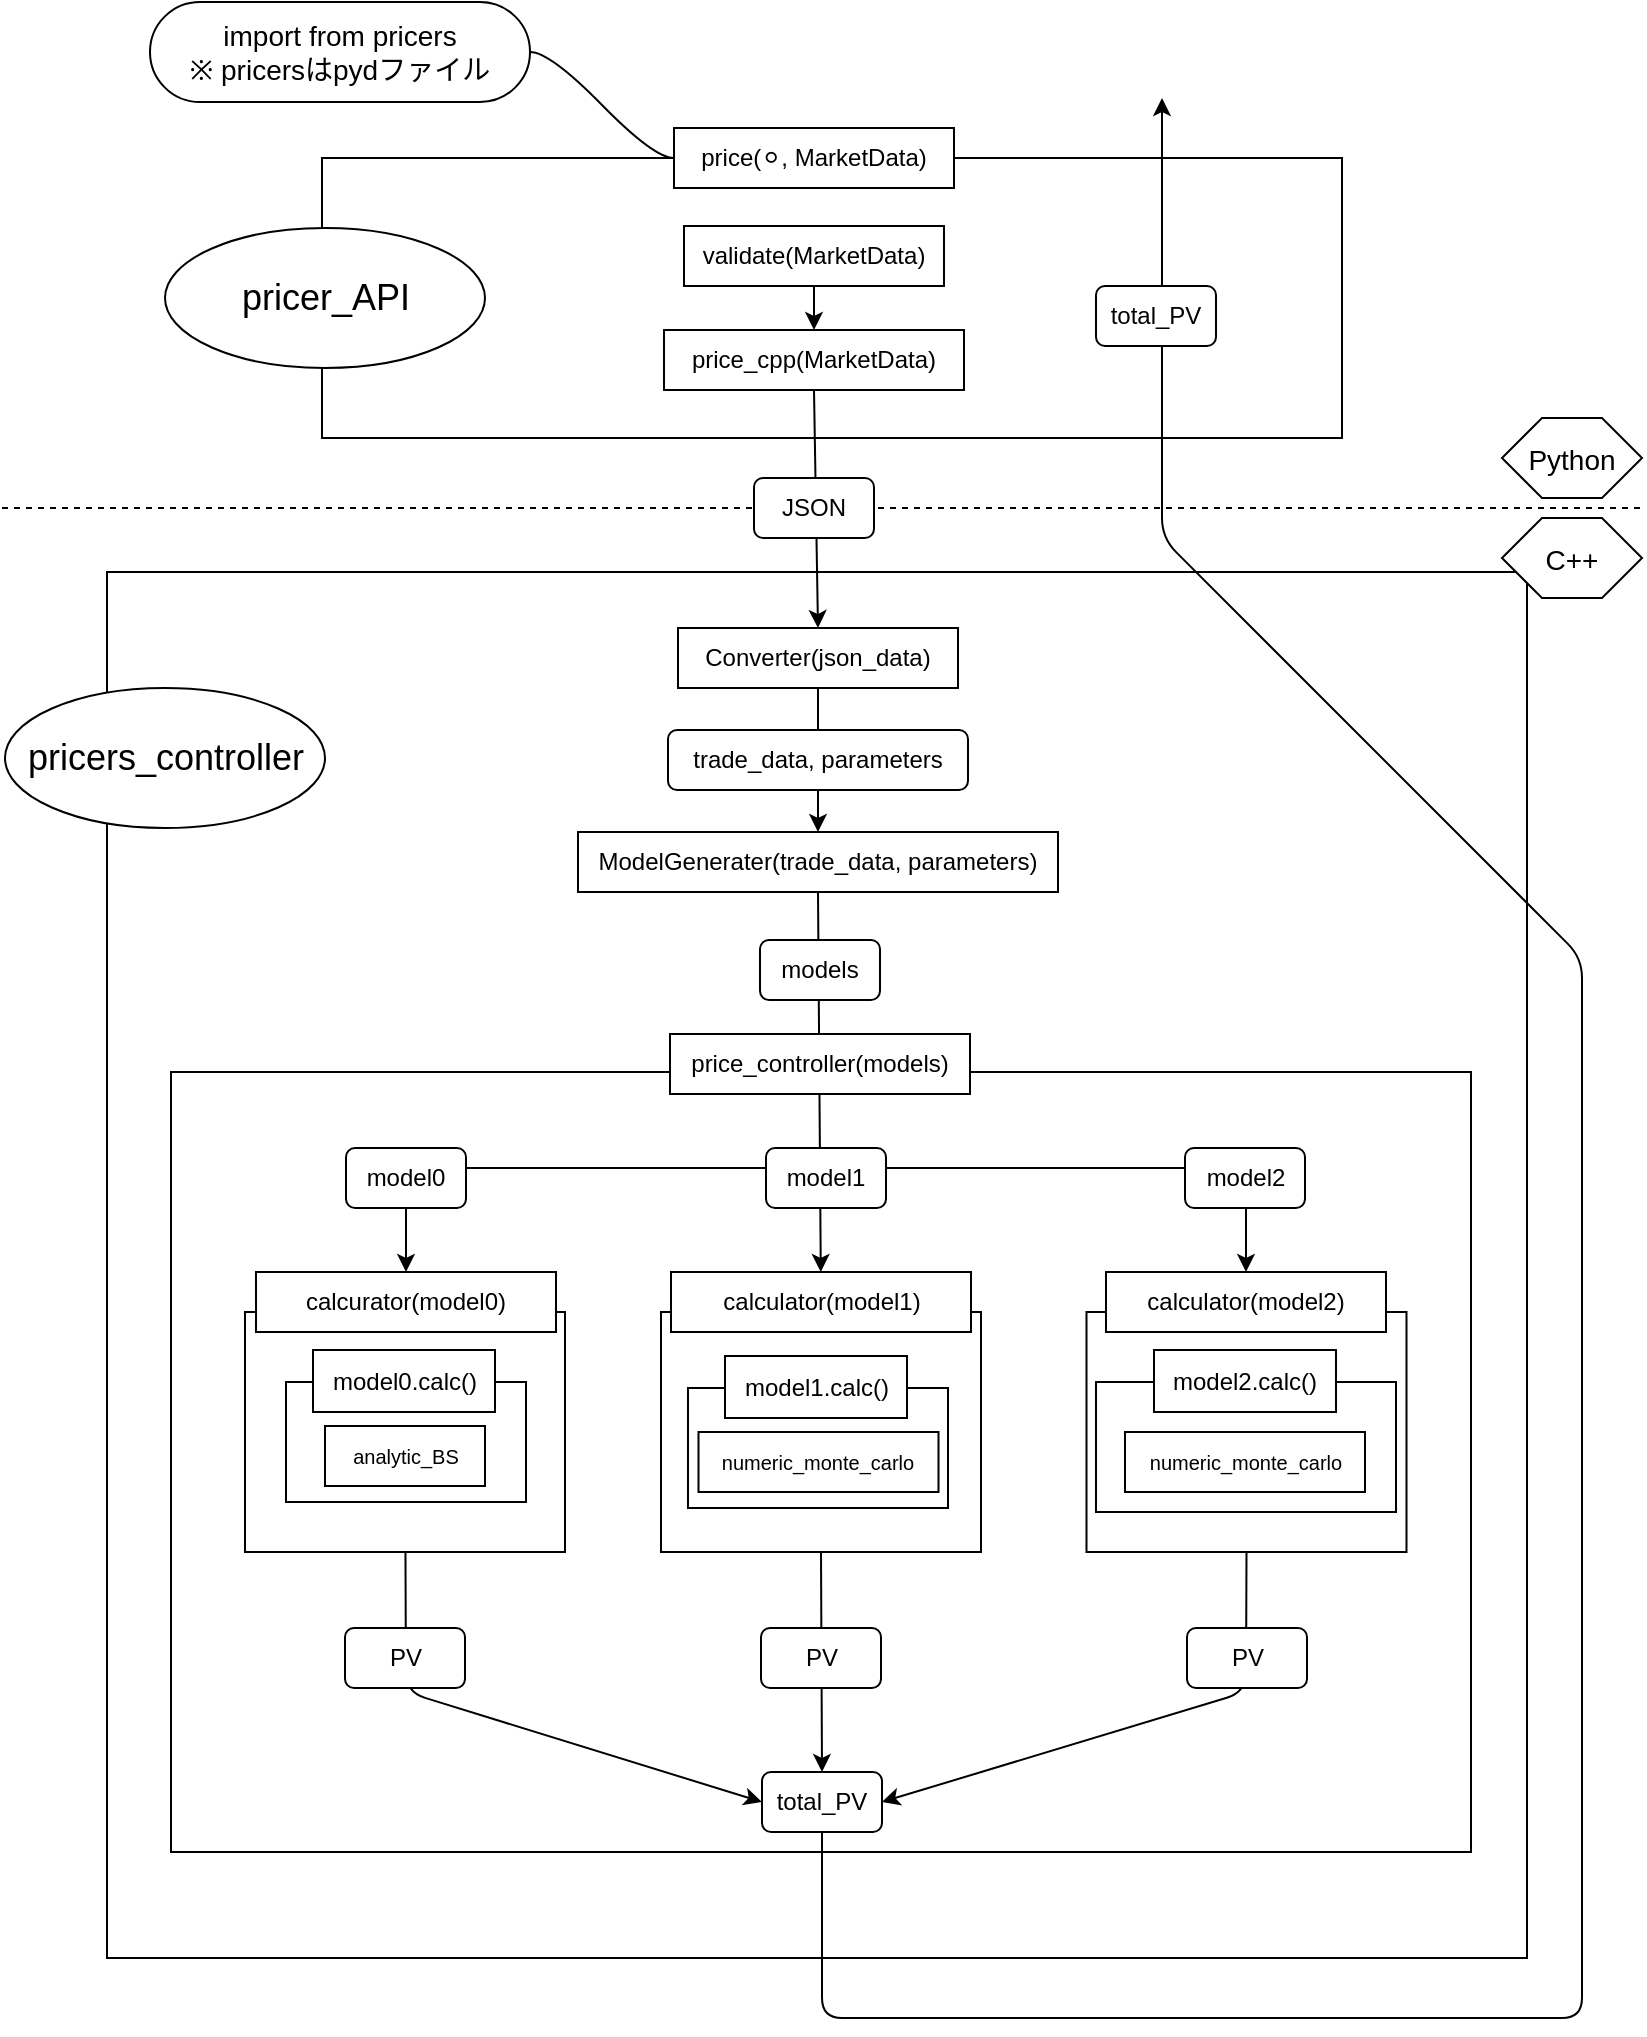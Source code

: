 <mxfile>
    <diagram id="OZI0xvSy2VrPQLJ-8ldm" name="ページ1">
        <mxGraphModel dx="2510" dy="1137" grid="1" gridSize="10" guides="1" tooltips="1" connect="1" arrows="1" fold="1" page="1" pageScale="1" pageWidth="827" pageHeight="1169" math="0" shadow="0">
            <root>
                <mxCell id="0"/>
                <mxCell id="1" parent="0"/>
                <mxCell id="22" value="" style="endArrow=none;dashed=1;html=1;fontSize=12;" edge="1" parent="1">
                    <mxGeometry width="50" height="50" relative="1" as="geometry">
                        <mxPoint y="273" as="sourcePoint"/>
                        <mxPoint x="820" y="273" as="targetPoint"/>
                    </mxGeometry>
                </mxCell>
                <mxCell id="5" value="" style="rounded=0;whiteSpace=wrap;html=1;fontSize=12;" vertex="1" parent="1">
                    <mxGeometry x="160" y="98" width="510" height="140" as="geometry"/>
                </mxCell>
                <mxCell id="3" value="&lt;font style=&quot;font-size: 12px;&quot;&gt;price(⚪︎, MarketData)&lt;/font&gt;" style="rounded=0;whiteSpace=wrap;html=1;" vertex="1" parent="1">
                    <mxGeometry x="336" y="83" width="140" height="30" as="geometry"/>
                </mxCell>
                <mxCell id="4" value="validate(MarketData)" style="rounded=0;whiteSpace=wrap;html=1;" vertex="1" parent="1">
                    <mxGeometry x="341" y="132" width="130" height="30" as="geometry"/>
                </mxCell>
                <mxCell id="6" value="price_cpp(MarketData)" style="rounded=0;whiteSpace=wrap;html=1;" vertex="1" parent="1">
                    <mxGeometry x="331" y="184" width="150" height="30" as="geometry"/>
                </mxCell>
                <mxCell id="7" value="" style="endArrow=classic;html=1;fontSize=12;exitX=0.5;exitY=1;exitDx=0;exitDy=0;entryX=0.5;entryY=0;entryDx=0;entryDy=0;" edge="1" parent="1" source="4" target="6">
                    <mxGeometry width="50" height="50" relative="1" as="geometry">
                        <mxPoint x="806" y="209" as="sourcePoint"/>
                        <mxPoint x="856" y="159" as="targetPoint"/>
                    </mxGeometry>
                </mxCell>
                <mxCell id="8" value="" style="rounded=0;whiteSpace=wrap;html=1;fontSize=12;" vertex="1" parent="1">
                    <mxGeometry x="52.5" y="305" width="710" height="693" as="geometry"/>
                </mxCell>
                <mxCell id="10" value="&lt;font style=&quot;font-size: 18px;&quot;&gt;pricers_controller&lt;/font&gt;" style="ellipse;whiteSpace=wrap;html=1;fontSize=12;" vertex="1" parent="1">
                    <mxGeometry x="1.5" y="363" width="160" height="70" as="geometry"/>
                </mxCell>
                <mxCell id="21" style="edgeStyle=none;html=1;exitX=0.5;exitY=1;exitDx=0;exitDy=0;entryX=0.5;entryY=0;entryDx=0;entryDy=0;fontSize=12;" edge="1" parent="1" source="9" target="20">
                    <mxGeometry relative="1" as="geometry"/>
                </mxCell>
                <mxCell id="9" value="Converter(json_data)" style="rounded=0;whiteSpace=wrap;html=1;" vertex="1" parent="1">
                    <mxGeometry x="338" y="333" width="140" height="30" as="geometry"/>
                </mxCell>
                <mxCell id="15" style="edgeStyle=none;html=1;exitX=0.5;exitY=1;exitDx=0;exitDy=0;fontSize=12;entryX=0.5;entryY=0;entryDx=0;entryDy=0;" edge="1" parent="1" source="6" target="9">
                    <mxGeometry relative="1" as="geometry"/>
                </mxCell>
                <mxCell id="48" value="" style="rounded=0;whiteSpace=wrap;html=1;strokeColor=#000000;fontSize=12;" vertex="1" parent="1">
                    <mxGeometry x="84.5" y="555" width="650" height="390" as="geometry"/>
                </mxCell>
                <mxCell id="18" value="JSON" style="rounded=1;whiteSpace=wrap;html=1;fontSize=12;" vertex="1" parent="1">
                    <mxGeometry x="376" y="258" width="60" height="30" as="geometry"/>
                </mxCell>
                <mxCell id="31" value="" style="rounded=0;whiteSpace=wrap;html=1;imageWidth=30;strokeColor=#000000;" vertex="1" parent="1">
                    <mxGeometry x="329.5" y="675" width="160" height="120" as="geometry"/>
                </mxCell>
                <mxCell id="20" value="ModelGenerater(trade_data, parameters)" style="rounded=0;whiteSpace=wrap;html=1;" vertex="1" parent="1">
                    <mxGeometry x="288" y="435" width="240" height="30" as="geometry"/>
                </mxCell>
                <mxCell id="23" value="calculator(model1)" style="rounded=0;whiteSpace=wrap;html=1;imageWidth=30;" vertex="1" parent="1">
                    <mxGeometry x="334.5" y="655" width="150" height="30" as="geometry"/>
                </mxCell>
                <mxCell id="30" value="" style="rounded=0;whiteSpace=wrap;html=1;imageWidth=30;strokeColor=#000000;" vertex="1" parent="1">
                    <mxGeometry x="121.5" y="675" width="160" height="120" as="geometry"/>
                </mxCell>
                <mxCell id="53" value="" style="rounded=0;whiteSpace=wrap;html=1;strokeColor=#000000;fontSize=12;" vertex="1" parent="1">
                    <mxGeometry x="142" y="710" width="120" height="60" as="geometry"/>
                </mxCell>
                <mxCell id="25" value="calcurator(model0)" style="rounded=0;whiteSpace=wrap;html=1;imageWidth=30;" vertex="1" parent="1">
                    <mxGeometry x="127" y="655" width="150" height="30" as="geometry"/>
                </mxCell>
                <mxCell id="27" value="&lt;font style=&quot;font-size: 10px;&quot;&gt;analytic_BS&lt;/font&gt;" style="rounded=0;whiteSpace=wrap;html=1;" vertex="1" parent="1">
                    <mxGeometry x="161.5" y="732" width="80" height="30" as="geometry"/>
                </mxCell>
                <mxCell id="55" value="" style="rounded=0;whiteSpace=wrap;html=1;strokeColor=#000000;fontSize=12;" vertex="1" parent="1">
                    <mxGeometry x="343" y="713" width="130" height="60" as="geometry"/>
                </mxCell>
                <mxCell id="32" value="" style="rounded=0;whiteSpace=wrap;html=1;imageWidth=30;strokeColor=#000000;" vertex="1" parent="1">
                    <mxGeometry x="542.25" y="675" width="160" height="120" as="geometry"/>
                </mxCell>
                <mxCell id="28" value="&lt;font style=&quot;font-size: 10px;&quot;&gt;numeric_monte_carlo&lt;/font&gt;" style="rounded=0;whiteSpace=wrap;html=1;" vertex="1" parent="1">
                    <mxGeometry x="348.25" y="735" width="120" height="30" as="geometry"/>
                </mxCell>
                <mxCell id="57" value="" style="rounded=0;whiteSpace=wrap;html=1;strokeColor=#000000;fontSize=12;" vertex="1" parent="1">
                    <mxGeometry x="547" y="710" width="150" height="65" as="geometry"/>
                </mxCell>
                <mxCell id="24" value="calculator(model2)" style="rounded=0;whiteSpace=wrap;html=1;imageWidth=30;" vertex="1" parent="1">
                    <mxGeometry x="552" y="655" width="140" height="30" as="geometry"/>
                </mxCell>
                <mxCell id="29" value="&lt;font style=&quot;font-size: 10px;&quot;&gt;numeric_monte_carlo&lt;/font&gt;" style="rounded=0;whiteSpace=wrap;html=1;" vertex="1" parent="1">
                    <mxGeometry x="561.5" y="735" width="120" height="30" as="geometry"/>
                </mxCell>
                <mxCell id="34" style="edgeStyle=none;html=1;entryX=0.5;entryY=0;entryDx=0;entryDy=0;fontSize=12;" edge="1" parent="1" target="25">
                    <mxGeometry relative="1" as="geometry">
                        <mxPoint x="414" y="603" as="sourcePoint"/>
                        <mxPoint x="418" y="535" as="targetPoint"/>
                        <Array as="points">
                            <mxPoint x="202" y="603"/>
                        </Array>
                    </mxGeometry>
                </mxCell>
                <mxCell id="36" style="edgeStyle=none;html=1;exitX=0.5;exitY=1;exitDx=0;exitDy=0;fontSize=12;" edge="1" parent="1" source="20" target="23">
                    <mxGeometry relative="1" as="geometry">
                        <mxPoint x="418" y="475" as="sourcePoint"/>
                        <mxPoint x="212" y="546" as="targetPoint"/>
                    </mxGeometry>
                </mxCell>
                <mxCell id="37" style="edgeStyle=none;html=1;fontSize=12;entryX=0.5;entryY=0;entryDx=0;entryDy=0;" edge="1" parent="1" target="24">
                    <mxGeometry relative="1" as="geometry">
                        <mxPoint x="412" y="603" as="sourcePoint"/>
                        <mxPoint x="419.238" y="636" as="targetPoint"/>
                        <Array as="points">
                            <mxPoint x="622" y="603"/>
                        </Array>
                    </mxGeometry>
                </mxCell>
                <mxCell id="41" value="" style="endArrow=classic;html=1;fontSize=12;entryX=0;entryY=0.5;entryDx=0;entryDy=0;" edge="1" parent="1" source="30" target="51">
                    <mxGeometry width="50" height="50" relative="1" as="geometry">
                        <mxPoint x="201.5" y="835" as="sourcePoint"/>
                        <mxPoint x="554" y="663" as="targetPoint"/>
                        <Array as="points">
                            <mxPoint x="202" y="865"/>
                        </Array>
                    </mxGeometry>
                </mxCell>
                <mxCell id="42" value="" style="endArrow=classic;html=1;fontSize=12;exitX=0.5;exitY=1;exitDx=0;exitDy=0;entryX=0.5;entryY=0;entryDx=0;entryDy=0;" edge="1" parent="1" source="31" target="51">
                    <mxGeometry width="50" height="50" relative="1" as="geometry">
                        <mxPoint x="409.5" y="835" as="sourcePoint"/>
                        <mxPoint x="214" y="808" as="targetPoint"/>
                    </mxGeometry>
                </mxCell>
                <mxCell id="43" value="" style="endArrow=classic;html=1;fontSize=12;exitX=0.5;exitY=1;exitDx=0;exitDy=0;entryX=1;entryY=0.5;entryDx=0;entryDy=0;" edge="1" parent="1" source="32" target="51">
                    <mxGeometry width="50" height="50" relative="1" as="geometry">
                        <mxPoint x="622.25" y="835" as="sourcePoint"/>
                        <mxPoint x="434" y="915" as="targetPoint"/>
                        <Array as="points">
                            <mxPoint x="622" y="865"/>
                        </Array>
                    </mxGeometry>
                </mxCell>
                <mxCell id="49" value="price_controller(models)" style="rounded=0;whiteSpace=wrap;html=1;strokeColor=#000000;fontSize=12;" vertex="1" parent="1">
                    <mxGeometry x="334" y="536" width="150" height="30" as="geometry"/>
                </mxCell>
                <mxCell id="51" value="total_PV&lt;span style=&quot;color: rgba(0, 0, 0, 0); font-family: monospace; font-size: 0px; text-align: start;&quot;&gt;%3CmxGraphModel%3E%3Croot%3E%3CmxCell%20id%3D%220%22%2F%3E%3CmxCell%20id%3D%221%22%20parent%3D%220%22%2F%3E%3CmxCell%20id%3D%222%22%20value%3D%22JSON%22%20style%3D%22rounded%3D1%3BwhiteSpace%3Dwrap%3Bhtml%3D1%3BfontSize%3D12%3B%22%20vertex%3D%221%22%20parent%3D%221%22%3E%3CmxGeometry%20x%3D%22354%22%20y%3D%22190%22%20width%3D%2260%22%20height%3D%2230%22%20as%3D%22geometry%22%2F%3E%3C%2FmxCell%3E%3C%2Froot%3E%3C%2FmxGraphModel%3E&lt;/span&gt;" style="rounded=1;whiteSpace=wrap;html=1;fontSize=12;flipH=1;" vertex="1" parent="1">
                    <mxGeometry x="380" y="905" width="60" height="30" as="geometry"/>
                </mxCell>
                <mxCell id="38" value="PV&lt;span style=&quot;color: rgba(0, 0, 0, 0); font-family: monospace; font-size: 0px; text-align: start;&quot;&gt;%3CmxGraphModel%3E%3Croot%3E%3CmxCell%20id%3D%220%22%2F%3E%3CmxCell%20id%3D%221%22%20parent%3D%220%22%2F%3E%3CmxCell%20id%3D%222%22%20value%3D%22JSON%22%20style%3D%22rounded%3D1%3BwhiteSpace%3Dwrap%3Bhtml%3D1%3BfontSize%3D12%3B%22%20vertex%3D%221%22%20parent%3D%221%22%3E%3CmxGeometry%20x%3D%22354%22%20y%3D%22190%22%20width%3D%2260%22%20height%3D%2230%22%20as%3D%22geometry%22%2F%3E%3C%2FmxCell%3E%3C%2Froot%3E%3C%2FmxGraphModel%3E&lt;/span&gt;" style="rounded=1;whiteSpace=wrap;html=1;fontSize=12;flipH=1;" vertex="1" parent="1">
                    <mxGeometry x="171.5" y="833" width="60" height="30" as="geometry"/>
                </mxCell>
                <mxCell id="39" value="PV&lt;span style=&quot;color: rgba(0, 0, 0, 0); font-family: monospace; font-size: 0px; text-align: start;&quot;&gt;%3CmxGraphModel%3E%3Croot%3E%3CmxCell%20id%3D%220%22%2F%3E%3CmxCell%20id%3D%221%22%20parent%3D%220%22%2F%3E%3CmxCell%20id%3D%222%22%20value%3D%22JSON%22%20style%3D%22rounded%3D1%3BwhiteSpace%3Dwrap%3Bhtml%3D1%3BfontSize%3D12%3B%22%20vertex%3D%221%22%20parent%3D%221%22%3E%3CmxGeometry%20x%3D%22354%22%20y%3D%22190%22%20width%3D%2260%22%20height%3D%2230%22%20as%3D%22geometry%22%2F%3E%3C%2FmxCell%3E%3C%2Froot%3E%3C%2FmxGraphModel%3E&lt;/span&gt;" style="rounded=1;whiteSpace=wrap;html=1;fontSize=12;flipH=1;" vertex="1" parent="1">
                    <mxGeometry x="379.5" y="833" width="60" height="30" as="geometry"/>
                </mxCell>
                <mxCell id="40" value="PV&lt;span style=&quot;color: rgba(0, 0, 0, 0); font-family: monospace; font-size: 0px; text-align: start;&quot;&gt;%3CmxGraphModel%3E%3Croot%3E%3CmxCell%20id%3D%220%22%2F%3E%3CmxCell%20id%3D%221%22%20parent%3D%220%22%2F%3E%3CmxCell%20id%3D%222%22%20value%3D%22JSON%22%20style%3D%22rounded%3D1%3BwhiteSpace%3Dwrap%3Bhtml%3D1%3BfontSize%3D12%3B%22%20vertex%3D%221%22%20parent%3D%221%22%3E%3CmxGeometry%20x%3D%22354%22%20y%3D%22190%22%20width%3D%2260%22%20height%3D%2230%22%20as%3D%22geometry%22%2F%3E%3C%2FmxCell%3E%3C%2Froot%3E%3C%2FmxGraphModel%3E&lt;/span&gt;" style="rounded=1;whiteSpace=wrap;html=1;fontSize=12;flipH=1;" vertex="1" parent="1">
                    <mxGeometry x="592.5" y="833" width="60" height="30" as="geometry"/>
                </mxCell>
                <mxCell id="52" value="model0.calc()" style="rounded=0;whiteSpace=wrap;html=1;strokeColor=#000000;fontSize=12;" vertex="1" parent="1">
                    <mxGeometry x="155.5" y="694" width="91" height="31" as="geometry"/>
                </mxCell>
                <mxCell id="56" value="model1.calc()" style="rounded=0;whiteSpace=wrap;html=1;strokeColor=#000000;fontSize=12;" vertex="1" parent="1">
                    <mxGeometry x="361.5" y="697" width="91" height="31" as="geometry"/>
                </mxCell>
                <mxCell id="58" value="model2.calc()" style="rounded=0;whiteSpace=wrap;html=1;strokeColor=#000000;fontSize=12;" vertex="1" parent="1">
                    <mxGeometry x="576" y="694" width="91" height="31" as="geometry"/>
                </mxCell>
                <mxCell id="59" value="&lt;font style=&quot;font-size: 12px;&quot;&gt;models&lt;/font&gt;" style="rounded=1;whiteSpace=wrap;html=1;strokeColor=#000000;fontSize=10;" vertex="1" parent="1">
                    <mxGeometry x="379" y="489" width="60" height="30" as="geometry"/>
                </mxCell>
                <mxCell id="60" value="&lt;font style=&quot;font-size: 12px;&quot;&gt;model0&lt;/font&gt;" style="rounded=1;whiteSpace=wrap;html=1;strokeColor=#000000;fontSize=10;" vertex="1" parent="1">
                    <mxGeometry x="172" y="593" width="60" height="30" as="geometry"/>
                </mxCell>
                <mxCell id="61" value="&lt;font style=&quot;font-size: 12px;&quot;&gt;model1&lt;/font&gt;" style="rounded=1;whiteSpace=wrap;html=1;strokeColor=#000000;fontSize=10;" vertex="1" parent="1">
                    <mxGeometry x="382" y="593" width="60" height="30" as="geometry"/>
                </mxCell>
                <mxCell id="62" value="&lt;font style=&quot;font-size: 12px;&quot;&gt;model2&lt;/font&gt;" style="rounded=1;whiteSpace=wrap;html=1;strokeColor=#000000;fontSize=10;" vertex="1" parent="1">
                    <mxGeometry x="591.5" y="593" width="60" height="30" as="geometry"/>
                </mxCell>
                <mxCell id="65" value="&lt;font style=&quot;font-size: 14px;&quot;&gt;Python&lt;/font&gt;" style="shape=hexagon;perimeter=hexagonPerimeter2;whiteSpace=wrap;html=1;fixedSize=1;strokeColor=#000000;fontSize=18;" vertex="1" parent="1">
                    <mxGeometry x="750" y="228" width="70" height="40" as="geometry"/>
                </mxCell>
                <mxCell id="66" value="&lt;font style=&quot;font-size: 14px;&quot;&gt;C++&lt;/font&gt;" style="shape=hexagon;perimeter=hexagonPerimeter2;whiteSpace=wrap;html=1;fixedSize=1;strokeColor=#000000;fontSize=18;" vertex="1" parent="1">
                    <mxGeometry x="750" y="278" width="70" height="40" as="geometry"/>
                </mxCell>
                <mxCell id="67" value="&lt;font style=&quot;font-size: 12px;&quot;&gt;trade_data, parameters&lt;/font&gt;" style="rounded=1;whiteSpace=wrap;html=1;strokeColor=#000000;fontSize=10;" vertex="1" parent="1">
                    <mxGeometry x="333" y="384" width="150" height="30" as="geometry"/>
                </mxCell>
                <mxCell id="68" value="&lt;font style=&quot;font-size: 18px;&quot;&gt;pricer_API&lt;/font&gt;" style="ellipse;whiteSpace=wrap;html=1;fontSize=12;" vertex="1" parent="1">
                    <mxGeometry x="81.5" y="133" width="160" height="70" as="geometry"/>
                </mxCell>
                <mxCell id="70" value="" style="endArrow=classic;html=1;fontSize=14;exitX=0.5;exitY=1;exitDx=0;exitDy=0;" edge="1" parent="1" source="51">
                    <mxGeometry width="50" height="50" relative="1" as="geometry">
                        <mxPoint x="460" y="1008" as="sourcePoint"/>
                        <mxPoint x="580" y="68" as="targetPoint"/>
                        <Array as="points">
                            <mxPoint x="410" y="1028"/>
                            <mxPoint x="790" y="1028"/>
                            <mxPoint x="790" y="498"/>
                            <mxPoint x="580" y="288"/>
                        </Array>
                    </mxGeometry>
                </mxCell>
                <mxCell id="71" value="total_PV&lt;span style=&quot;color: rgba(0, 0, 0, 0); font-family: monospace; font-size: 0px; text-align: start;&quot;&gt;%3CmxGraphModel%3E%3Croot%3E%3CmxCell%20id%3D%220%22%2F%3E%3CmxCell%20id%3D%221%22%20parent%3D%220%22%2F%3E%3CmxCell%20id%3D%222%22%20value%3D%22JSON%22%20style%3D%22rounded%3D1%3BwhiteSpace%3Dwrap%3Bhtml%3D1%3BfontSize%3D12%3B%22%20vertex%3D%221%22%20parent%3D%221%22%3E%3CmxGeometry%20x%3D%22354%22%20y%3D%22190%22%20width%3D%2260%22%20height%3D%2230%22%20as%3D%22geometry%22%2F%3E%3C%2FmxCell%3E%3C%2Froot%3E%3C%2FmxGraphModel%3E&lt;/span&gt;" style="rounded=1;whiteSpace=wrap;html=1;fontSize=12;flipH=1;" vertex="1" parent="1">
                    <mxGeometry x="547" y="162" width="60" height="30" as="geometry"/>
                </mxCell>
                <mxCell id="74" value="&lt;font style=&quot;font-size: 14px;&quot;&gt;import from pricers&lt;br&gt;※ pricersはpydファイル&lt;br&gt;&lt;/font&gt;" style="whiteSpace=wrap;html=1;rounded=1;arcSize=50;align=center;verticalAlign=middle;strokeWidth=1;autosize=1;spacing=4;treeFolding=1;treeMoving=1;newEdgeStyle={&quot;edgeStyle&quot;:&quot;entityRelationEdgeStyle&quot;,&quot;startArrow&quot;:&quot;none&quot;,&quot;endArrow&quot;:&quot;none&quot;,&quot;segment&quot;:10,&quot;curved&quot;:1,&quot;sourcePerimeterSpacing&quot;:0,&quot;targetPerimeterSpacing&quot;:0};strokeColor=#000000;fontSize=14;" vertex="1" parent="1">
                    <mxGeometry x="74" y="20" width="190" height="50" as="geometry"/>
                </mxCell>
                <mxCell id="75" value="" style="edgeStyle=entityRelationEdgeStyle;startArrow=none;endArrow=none;segment=10;curved=1;sourcePerimeterSpacing=0;targetPerimeterSpacing=0;fontSize=14;exitX=0;exitY=0.5;exitDx=0;exitDy=0;" edge="1" target="74" parent="1" source="3">
                    <mxGeometry relative="1" as="geometry">
                        <mxPoint x="340" y="80" as="sourcePoint"/>
                    </mxGeometry>
                </mxCell>
            </root>
        </mxGraphModel>
    </diagram>
</mxfile>